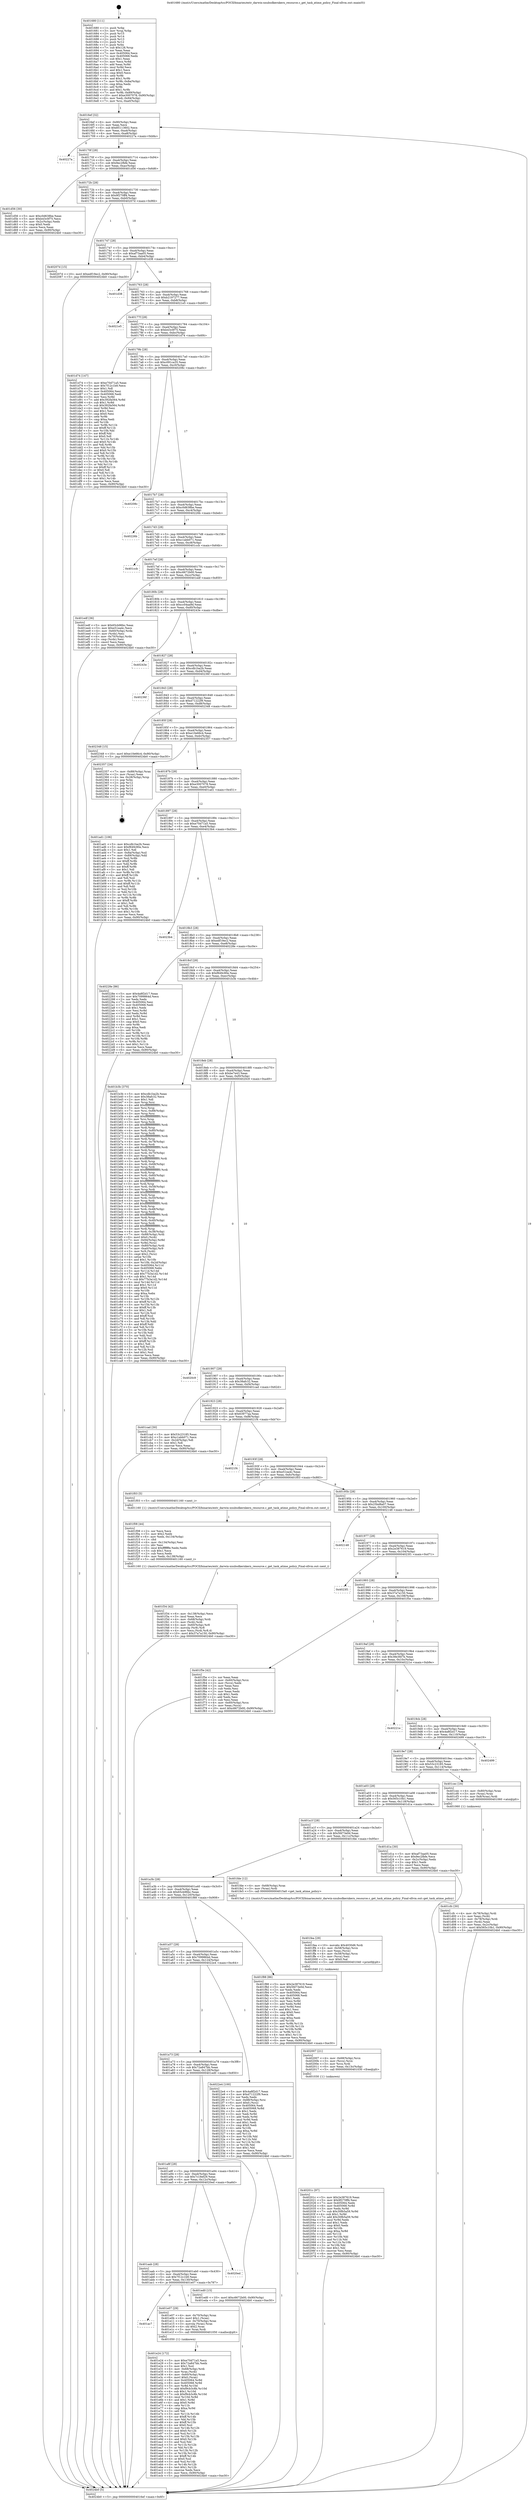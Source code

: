 digraph "0x401680" {
  label = "0x401680 (/mnt/c/Users/mathe/Desktop/tcc/POCII/binaries/extr_darwin-xnubsdkernkern_resource.c_get_task_atime_policy_Final-ollvm.out::main(0))"
  labelloc = "t"
  node[shape=record]

  Entry [label="",width=0.3,height=0.3,shape=circle,fillcolor=black,style=filled]
  "0x4016ef" [label="{
     0x4016ef [32]\l
     | [instrs]\l
     &nbsp;&nbsp;0x4016ef \<+6\>: mov -0x90(%rbp),%eax\l
     &nbsp;&nbsp;0x4016f5 \<+2\>: mov %eax,%ecx\l
     &nbsp;&nbsp;0x4016f7 \<+6\>: sub $0x85113602,%ecx\l
     &nbsp;&nbsp;0x4016fd \<+6\>: mov %eax,-0xa4(%rbp)\l
     &nbsp;&nbsp;0x401703 \<+6\>: mov %ecx,-0xa8(%rbp)\l
     &nbsp;&nbsp;0x401709 \<+6\>: je 000000000040227a \<main+0xbfa\>\l
  }"]
  "0x40227a" [label="{
     0x40227a\l
  }", style=dashed]
  "0x40170f" [label="{
     0x40170f [28]\l
     | [instrs]\l
     &nbsp;&nbsp;0x40170f \<+5\>: jmp 0000000000401714 \<main+0x94\>\l
     &nbsp;&nbsp;0x401714 \<+6\>: mov -0xa4(%rbp),%eax\l
     &nbsp;&nbsp;0x40171a \<+5\>: sub $0x9ec2fbfe,%eax\l
     &nbsp;&nbsp;0x40171f \<+6\>: mov %eax,-0xac(%rbp)\l
     &nbsp;&nbsp;0x401725 \<+6\>: je 0000000000401d56 \<main+0x6d6\>\l
  }"]
  Exit [label="",width=0.3,height=0.3,shape=circle,fillcolor=black,style=filled,peripheries=2]
  "0x401d56" [label="{
     0x401d56 [30]\l
     | [instrs]\l
     &nbsp;&nbsp;0x401d56 \<+5\>: mov $0xc0d638be,%eax\l
     &nbsp;&nbsp;0x401d5b \<+5\>: mov $0xb43c0f75,%ecx\l
     &nbsp;&nbsp;0x401d60 \<+3\>: mov -0x2c(%rbp),%edx\l
     &nbsp;&nbsp;0x401d63 \<+3\>: cmp $0x0,%edx\l
     &nbsp;&nbsp;0x401d66 \<+3\>: cmove %ecx,%eax\l
     &nbsp;&nbsp;0x401d69 \<+6\>: mov %eax,-0x90(%rbp)\l
     &nbsp;&nbsp;0x401d6f \<+5\>: jmp 00000000004024b0 \<main+0xe30\>\l
  }"]
  "0x40172b" [label="{
     0x40172b [28]\l
     | [instrs]\l
     &nbsp;&nbsp;0x40172b \<+5\>: jmp 0000000000401730 \<main+0xb0\>\l
     &nbsp;&nbsp;0x401730 \<+6\>: mov -0xa4(%rbp),%eax\l
     &nbsp;&nbsp;0x401736 \<+5\>: sub $0x9f270ff4,%eax\l
     &nbsp;&nbsp;0x40173b \<+6\>: mov %eax,-0xb0(%rbp)\l
     &nbsp;&nbsp;0x401741 \<+6\>: je 000000000040207d \<main+0x9fd\>\l
  }"]
  "0x40201c" [label="{
     0x40201c [97]\l
     | [instrs]\l
     &nbsp;&nbsp;0x40201c \<+5\>: mov $0x2e387619,%eax\l
     &nbsp;&nbsp;0x402021 \<+5\>: mov $0x9f270ff4,%esi\l
     &nbsp;&nbsp;0x402026 \<+7\>: mov 0x405064,%edx\l
     &nbsp;&nbsp;0x40202d \<+8\>: mov 0x405068,%r8d\l
     &nbsp;&nbsp;0x402035 \<+3\>: mov %edx,%r9d\l
     &nbsp;&nbsp;0x402038 \<+7\>: sub $0x30fb5a59,%r9d\l
     &nbsp;&nbsp;0x40203f \<+4\>: sub $0x1,%r9d\l
     &nbsp;&nbsp;0x402043 \<+7\>: add $0x30fb5a59,%r9d\l
     &nbsp;&nbsp;0x40204a \<+4\>: imul %r9d,%edx\l
     &nbsp;&nbsp;0x40204e \<+3\>: and $0x1,%edx\l
     &nbsp;&nbsp;0x402051 \<+3\>: cmp $0x0,%edx\l
     &nbsp;&nbsp;0x402054 \<+4\>: sete %r10b\l
     &nbsp;&nbsp;0x402058 \<+4\>: cmp $0xa,%r8d\l
     &nbsp;&nbsp;0x40205c \<+4\>: setl %r11b\l
     &nbsp;&nbsp;0x402060 \<+3\>: mov %r10b,%bl\l
     &nbsp;&nbsp;0x402063 \<+3\>: and %r11b,%bl\l
     &nbsp;&nbsp;0x402066 \<+3\>: xor %r11b,%r10b\l
     &nbsp;&nbsp;0x402069 \<+3\>: or %r10b,%bl\l
     &nbsp;&nbsp;0x40206c \<+3\>: test $0x1,%bl\l
     &nbsp;&nbsp;0x40206f \<+3\>: cmovne %esi,%eax\l
     &nbsp;&nbsp;0x402072 \<+6\>: mov %eax,-0x90(%rbp)\l
     &nbsp;&nbsp;0x402078 \<+5\>: jmp 00000000004024b0 \<main+0xe30\>\l
  }"]
  "0x40207d" [label="{
     0x40207d [15]\l
     | [instrs]\l
     &nbsp;&nbsp;0x40207d \<+10\>: movl $0xedf19ec2,-0x90(%rbp)\l
     &nbsp;&nbsp;0x402087 \<+5\>: jmp 00000000004024b0 \<main+0xe30\>\l
  }"]
  "0x401747" [label="{
     0x401747 [28]\l
     | [instrs]\l
     &nbsp;&nbsp;0x401747 \<+5\>: jmp 000000000040174c \<main+0xcc\>\l
     &nbsp;&nbsp;0x40174c \<+6\>: mov -0xa4(%rbp),%eax\l
     &nbsp;&nbsp;0x401752 \<+5\>: sub $0xaf73aa05,%eax\l
     &nbsp;&nbsp;0x401757 \<+6\>: mov %eax,-0xb4(%rbp)\l
     &nbsp;&nbsp;0x40175d \<+6\>: je 0000000000401d38 \<main+0x6b8\>\l
  }"]
  "0x402007" [label="{
     0x402007 [21]\l
     | [instrs]\l
     &nbsp;&nbsp;0x402007 \<+4\>: mov -0x68(%rbp),%rcx\l
     &nbsp;&nbsp;0x40200b \<+3\>: mov (%rcx),%rcx\l
     &nbsp;&nbsp;0x40200e \<+3\>: mov %rcx,%rdi\l
     &nbsp;&nbsp;0x402011 \<+6\>: mov %eax,-0x13c(%rbp)\l
     &nbsp;&nbsp;0x402017 \<+5\>: call 0000000000401030 \<free@plt\>\l
     | [calls]\l
     &nbsp;&nbsp;0x401030 \{1\} (unknown)\l
  }"]
  "0x401d38" [label="{
     0x401d38\l
  }", style=dashed]
  "0x401763" [label="{
     0x401763 [28]\l
     | [instrs]\l
     &nbsp;&nbsp;0x401763 \<+5\>: jmp 0000000000401768 \<main+0xe8\>\l
     &nbsp;&nbsp;0x401768 \<+6\>: mov -0xa4(%rbp),%eax\l
     &nbsp;&nbsp;0x40176e \<+5\>: sub $0xb2197277,%eax\l
     &nbsp;&nbsp;0x401773 \<+6\>: mov %eax,-0xb8(%rbp)\l
     &nbsp;&nbsp;0x401779 \<+6\>: je 00000000004021e5 \<main+0xb65\>\l
  }"]
  "0x401fea" [label="{
     0x401fea [29]\l
     | [instrs]\l
     &nbsp;&nbsp;0x401fea \<+10\>: movabs $0x4030d6,%rdi\l
     &nbsp;&nbsp;0x401ff4 \<+4\>: mov -0x58(%rbp),%rcx\l
     &nbsp;&nbsp;0x401ff8 \<+2\>: mov %eax,(%rcx)\l
     &nbsp;&nbsp;0x401ffa \<+4\>: mov -0x58(%rbp),%rcx\l
     &nbsp;&nbsp;0x401ffe \<+2\>: mov (%rcx),%esi\l
     &nbsp;&nbsp;0x402000 \<+2\>: mov $0x0,%al\l
     &nbsp;&nbsp;0x402002 \<+5\>: call 0000000000401040 \<printf@plt\>\l
     | [calls]\l
     &nbsp;&nbsp;0x401040 \{1\} (unknown)\l
  }"]
  "0x4021e5" [label="{
     0x4021e5\l
  }", style=dashed]
  "0x40177f" [label="{
     0x40177f [28]\l
     | [instrs]\l
     &nbsp;&nbsp;0x40177f \<+5\>: jmp 0000000000401784 \<main+0x104\>\l
     &nbsp;&nbsp;0x401784 \<+6\>: mov -0xa4(%rbp),%eax\l
     &nbsp;&nbsp;0x40178a \<+5\>: sub $0xb43c0f75,%eax\l
     &nbsp;&nbsp;0x40178f \<+6\>: mov %eax,-0xbc(%rbp)\l
     &nbsp;&nbsp;0x401795 \<+6\>: je 0000000000401d74 \<main+0x6f4\>\l
  }"]
  "0x401f34" [label="{
     0x401f34 [42]\l
     | [instrs]\l
     &nbsp;&nbsp;0x401f34 \<+6\>: mov -0x138(%rbp),%ecx\l
     &nbsp;&nbsp;0x401f3a \<+3\>: imul %eax,%ecx\l
     &nbsp;&nbsp;0x401f3d \<+4\>: mov -0x68(%rbp),%rdi\l
     &nbsp;&nbsp;0x401f41 \<+3\>: mov (%rdi),%rdi\l
     &nbsp;&nbsp;0x401f44 \<+4\>: mov -0x60(%rbp),%r8\l
     &nbsp;&nbsp;0x401f48 \<+3\>: movslq (%r8),%r8\l
     &nbsp;&nbsp;0x401f4b \<+4\>: mov %ecx,(%rdi,%r8,4)\l
     &nbsp;&nbsp;0x401f4f \<+10\>: movl $0x37a7a150,-0x90(%rbp)\l
     &nbsp;&nbsp;0x401f59 \<+5\>: jmp 00000000004024b0 \<main+0xe30\>\l
  }"]
  "0x401d74" [label="{
     0x401d74 [147]\l
     | [instrs]\l
     &nbsp;&nbsp;0x401d74 \<+5\>: mov $0xe70d71a5,%eax\l
     &nbsp;&nbsp;0x401d79 \<+5\>: mov $0x7f12c1b9,%ecx\l
     &nbsp;&nbsp;0x401d7e \<+2\>: mov $0x1,%dl\l
     &nbsp;&nbsp;0x401d80 \<+7\>: mov 0x405064,%esi\l
     &nbsp;&nbsp;0x401d87 \<+7\>: mov 0x405068,%edi\l
     &nbsp;&nbsp;0x401d8e \<+3\>: mov %esi,%r8d\l
     &nbsp;&nbsp;0x401d91 \<+7\>: add $0x392fa564,%r8d\l
     &nbsp;&nbsp;0x401d98 \<+4\>: sub $0x1,%r8d\l
     &nbsp;&nbsp;0x401d9c \<+7\>: sub $0x392fa564,%r8d\l
     &nbsp;&nbsp;0x401da3 \<+4\>: imul %r8d,%esi\l
     &nbsp;&nbsp;0x401da7 \<+3\>: and $0x1,%esi\l
     &nbsp;&nbsp;0x401daa \<+3\>: cmp $0x0,%esi\l
     &nbsp;&nbsp;0x401dad \<+4\>: sete %r9b\l
     &nbsp;&nbsp;0x401db1 \<+3\>: cmp $0xa,%edi\l
     &nbsp;&nbsp;0x401db4 \<+4\>: setl %r10b\l
     &nbsp;&nbsp;0x401db8 \<+3\>: mov %r9b,%r11b\l
     &nbsp;&nbsp;0x401dbb \<+4\>: xor $0xff,%r11b\l
     &nbsp;&nbsp;0x401dbf \<+3\>: mov %r10b,%bl\l
     &nbsp;&nbsp;0x401dc2 \<+3\>: xor $0xff,%bl\l
     &nbsp;&nbsp;0x401dc5 \<+3\>: xor $0x0,%dl\l
     &nbsp;&nbsp;0x401dc8 \<+3\>: mov %r11b,%r14b\l
     &nbsp;&nbsp;0x401dcb \<+4\>: and $0x0,%r14b\l
     &nbsp;&nbsp;0x401dcf \<+3\>: and %dl,%r9b\l
     &nbsp;&nbsp;0x401dd2 \<+3\>: mov %bl,%r15b\l
     &nbsp;&nbsp;0x401dd5 \<+4\>: and $0x0,%r15b\l
     &nbsp;&nbsp;0x401dd9 \<+3\>: and %dl,%r10b\l
     &nbsp;&nbsp;0x401ddc \<+3\>: or %r9b,%r14b\l
     &nbsp;&nbsp;0x401ddf \<+3\>: or %r10b,%r15b\l
     &nbsp;&nbsp;0x401de2 \<+3\>: xor %r15b,%r14b\l
     &nbsp;&nbsp;0x401de5 \<+3\>: or %bl,%r11b\l
     &nbsp;&nbsp;0x401de8 \<+4\>: xor $0xff,%r11b\l
     &nbsp;&nbsp;0x401dec \<+3\>: or $0x0,%dl\l
     &nbsp;&nbsp;0x401def \<+3\>: and %dl,%r11b\l
     &nbsp;&nbsp;0x401df2 \<+3\>: or %r11b,%r14b\l
     &nbsp;&nbsp;0x401df5 \<+4\>: test $0x1,%r14b\l
     &nbsp;&nbsp;0x401df9 \<+3\>: cmovne %ecx,%eax\l
     &nbsp;&nbsp;0x401dfc \<+6\>: mov %eax,-0x90(%rbp)\l
     &nbsp;&nbsp;0x401e02 \<+5\>: jmp 00000000004024b0 \<main+0xe30\>\l
  }"]
  "0x40179b" [label="{
     0x40179b [28]\l
     | [instrs]\l
     &nbsp;&nbsp;0x40179b \<+5\>: jmp 00000000004017a0 \<main+0x120\>\l
     &nbsp;&nbsp;0x4017a0 \<+6\>: mov -0xa4(%rbp),%eax\l
     &nbsp;&nbsp;0x4017a6 \<+5\>: sub $0xc091ca35,%eax\l
     &nbsp;&nbsp;0x4017ab \<+6\>: mov %eax,-0xc0(%rbp)\l
     &nbsp;&nbsp;0x4017b1 \<+6\>: je 000000000040208c \<main+0xa0c\>\l
  }"]
  "0x401f08" [label="{
     0x401f08 [44]\l
     | [instrs]\l
     &nbsp;&nbsp;0x401f08 \<+2\>: xor %ecx,%ecx\l
     &nbsp;&nbsp;0x401f0a \<+5\>: mov $0x2,%edx\l
     &nbsp;&nbsp;0x401f0f \<+6\>: mov %edx,-0x134(%rbp)\l
     &nbsp;&nbsp;0x401f15 \<+1\>: cltd\l
     &nbsp;&nbsp;0x401f16 \<+6\>: mov -0x134(%rbp),%esi\l
     &nbsp;&nbsp;0x401f1c \<+2\>: idiv %esi\l
     &nbsp;&nbsp;0x401f1e \<+6\>: imul $0xfffffffe,%edx,%edx\l
     &nbsp;&nbsp;0x401f24 \<+3\>: sub $0x1,%ecx\l
     &nbsp;&nbsp;0x401f27 \<+2\>: sub %ecx,%edx\l
     &nbsp;&nbsp;0x401f29 \<+6\>: mov %edx,-0x138(%rbp)\l
     &nbsp;&nbsp;0x401f2f \<+5\>: call 0000000000401160 \<next_i\>\l
     | [calls]\l
     &nbsp;&nbsp;0x401160 \{1\} (/mnt/c/Users/mathe/Desktop/tcc/POCII/binaries/extr_darwin-xnubsdkernkern_resource.c_get_task_atime_policy_Final-ollvm.out::next_i)\l
  }"]
  "0x40208c" [label="{
     0x40208c\l
  }", style=dashed]
  "0x4017b7" [label="{
     0x4017b7 [28]\l
     | [instrs]\l
     &nbsp;&nbsp;0x4017b7 \<+5\>: jmp 00000000004017bc \<main+0x13c\>\l
     &nbsp;&nbsp;0x4017bc \<+6\>: mov -0xa4(%rbp),%eax\l
     &nbsp;&nbsp;0x4017c2 \<+5\>: sub $0xc0d638be,%eax\l
     &nbsp;&nbsp;0x4017c7 \<+6\>: mov %eax,-0xc4(%rbp)\l
     &nbsp;&nbsp;0x4017cd \<+6\>: je 000000000040226b \<main+0xbeb\>\l
  }"]
  "0x401e24" [label="{
     0x401e24 [172]\l
     | [instrs]\l
     &nbsp;&nbsp;0x401e24 \<+5\>: mov $0xe70d71a5,%ecx\l
     &nbsp;&nbsp;0x401e29 \<+5\>: mov $0x72a847bb,%edx\l
     &nbsp;&nbsp;0x401e2e \<+3\>: mov $0x1,%sil\l
     &nbsp;&nbsp;0x401e31 \<+4\>: mov -0x68(%rbp),%rdi\l
     &nbsp;&nbsp;0x401e35 \<+3\>: mov %rax,(%rdi)\l
     &nbsp;&nbsp;0x401e38 \<+4\>: mov -0x60(%rbp),%rax\l
     &nbsp;&nbsp;0x401e3c \<+6\>: movl $0x0,(%rax)\l
     &nbsp;&nbsp;0x401e42 \<+8\>: mov 0x405064,%r8d\l
     &nbsp;&nbsp;0x401e4a \<+8\>: mov 0x405068,%r9d\l
     &nbsp;&nbsp;0x401e52 \<+3\>: mov %r8d,%r10d\l
     &nbsp;&nbsp;0x401e55 \<+7\>: add $0xf9cb3c8b,%r10d\l
     &nbsp;&nbsp;0x401e5c \<+4\>: sub $0x1,%r10d\l
     &nbsp;&nbsp;0x401e60 \<+7\>: sub $0xf9cb3c8b,%r10d\l
     &nbsp;&nbsp;0x401e67 \<+4\>: imul %r10d,%r8d\l
     &nbsp;&nbsp;0x401e6b \<+4\>: and $0x1,%r8d\l
     &nbsp;&nbsp;0x401e6f \<+4\>: cmp $0x0,%r8d\l
     &nbsp;&nbsp;0x401e73 \<+4\>: sete %r11b\l
     &nbsp;&nbsp;0x401e77 \<+4\>: cmp $0xa,%r9d\l
     &nbsp;&nbsp;0x401e7b \<+3\>: setl %bl\l
     &nbsp;&nbsp;0x401e7e \<+3\>: mov %r11b,%r14b\l
     &nbsp;&nbsp;0x401e81 \<+4\>: xor $0xff,%r14b\l
     &nbsp;&nbsp;0x401e85 \<+3\>: mov %bl,%r15b\l
     &nbsp;&nbsp;0x401e88 \<+4\>: xor $0xff,%r15b\l
     &nbsp;&nbsp;0x401e8c \<+4\>: xor $0x0,%sil\l
     &nbsp;&nbsp;0x401e90 \<+3\>: mov %r14b,%r12b\l
     &nbsp;&nbsp;0x401e93 \<+4\>: and $0x0,%r12b\l
     &nbsp;&nbsp;0x401e97 \<+3\>: and %sil,%r11b\l
     &nbsp;&nbsp;0x401e9a \<+3\>: mov %r15b,%r13b\l
     &nbsp;&nbsp;0x401e9d \<+4\>: and $0x0,%r13b\l
     &nbsp;&nbsp;0x401ea1 \<+3\>: and %sil,%bl\l
     &nbsp;&nbsp;0x401ea4 \<+3\>: or %r11b,%r12b\l
     &nbsp;&nbsp;0x401ea7 \<+3\>: or %bl,%r13b\l
     &nbsp;&nbsp;0x401eaa \<+3\>: xor %r13b,%r12b\l
     &nbsp;&nbsp;0x401ead \<+3\>: or %r15b,%r14b\l
     &nbsp;&nbsp;0x401eb0 \<+4\>: xor $0xff,%r14b\l
     &nbsp;&nbsp;0x401eb4 \<+4\>: or $0x0,%sil\l
     &nbsp;&nbsp;0x401eb8 \<+3\>: and %sil,%r14b\l
     &nbsp;&nbsp;0x401ebb \<+3\>: or %r14b,%r12b\l
     &nbsp;&nbsp;0x401ebe \<+4\>: test $0x1,%r12b\l
     &nbsp;&nbsp;0x401ec2 \<+3\>: cmovne %edx,%ecx\l
     &nbsp;&nbsp;0x401ec5 \<+6\>: mov %ecx,-0x90(%rbp)\l
     &nbsp;&nbsp;0x401ecb \<+5\>: jmp 00000000004024b0 \<main+0xe30\>\l
  }"]
  "0x40226b" [label="{
     0x40226b\l
  }", style=dashed]
  "0x4017d3" [label="{
     0x4017d3 [28]\l
     | [instrs]\l
     &nbsp;&nbsp;0x4017d3 \<+5\>: jmp 00000000004017d8 \<main+0x158\>\l
     &nbsp;&nbsp;0x4017d8 \<+6\>: mov -0xa4(%rbp),%eax\l
     &nbsp;&nbsp;0x4017de \<+5\>: sub $0xc1abb071,%eax\l
     &nbsp;&nbsp;0x4017e3 \<+6\>: mov %eax,-0xc8(%rbp)\l
     &nbsp;&nbsp;0x4017e9 \<+6\>: je 0000000000401ccb \<main+0x64b\>\l
  }"]
  "0x401ac7" [label="{
     0x401ac7\l
  }", style=dashed]
  "0x401ccb" [label="{
     0x401ccb\l
  }", style=dashed]
  "0x4017ef" [label="{
     0x4017ef [28]\l
     | [instrs]\l
     &nbsp;&nbsp;0x4017ef \<+5\>: jmp 00000000004017f4 \<main+0x174\>\l
     &nbsp;&nbsp;0x4017f4 \<+6\>: mov -0xa4(%rbp),%eax\l
     &nbsp;&nbsp;0x4017fa \<+5\>: sub $0xc6672b00,%eax\l
     &nbsp;&nbsp;0x4017ff \<+6\>: mov %eax,-0xcc(%rbp)\l
     &nbsp;&nbsp;0x401805 \<+6\>: je 0000000000401edf \<main+0x85f\>\l
  }"]
  "0x401e07" [label="{
     0x401e07 [29]\l
     | [instrs]\l
     &nbsp;&nbsp;0x401e07 \<+4\>: mov -0x70(%rbp),%rax\l
     &nbsp;&nbsp;0x401e0b \<+6\>: movl $0x1,(%rax)\l
     &nbsp;&nbsp;0x401e11 \<+4\>: mov -0x70(%rbp),%rax\l
     &nbsp;&nbsp;0x401e15 \<+3\>: movslq (%rax),%rax\l
     &nbsp;&nbsp;0x401e18 \<+4\>: shl $0x2,%rax\l
     &nbsp;&nbsp;0x401e1c \<+3\>: mov %rax,%rdi\l
     &nbsp;&nbsp;0x401e1f \<+5\>: call 0000000000401050 \<malloc@plt\>\l
     | [calls]\l
     &nbsp;&nbsp;0x401050 \{1\} (unknown)\l
  }"]
  "0x401edf" [label="{
     0x401edf [36]\l
     | [instrs]\l
     &nbsp;&nbsp;0x401edf \<+5\>: mov $0x65cb96bc,%eax\l
     &nbsp;&nbsp;0x401ee4 \<+5\>: mov $0xe51ea4c,%ecx\l
     &nbsp;&nbsp;0x401ee9 \<+4\>: mov -0x60(%rbp),%rdx\l
     &nbsp;&nbsp;0x401eed \<+2\>: mov (%rdx),%esi\l
     &nbsp;&nbsp;0x401eef \<+4\>: mov -0x70(%rbp),%rdx\l
     &nbsp;&nbsp;0x401ef3 \<+2\>: cmp (%rdx),%esi\l
     &nbsp;&nbsp;0x401ef5 \<+3\>: cmovl %ecx,%eax\l
     &nbsp;&nbsp;0x401ef8 \<+6\>: mov %eax,-0x90(%rbp)\l
     &nbsp;&nbsp;0x401efe \<+5\>: jmp 00000000004024b0 \<main+0xe30\>\l
  }"]
  "0x40180b" [label="{
     0x40180b [28]\l
     | [instrs]\l
     &nbsp;&nbsp;0x40180b \<+5\>: jmp 0000000000401810 \<main+0x190\>\l
     &nbsp;&nbsp;0x401810 \<+6\>: mov -0xa4(%rbp),%eax\l
     &nbsp;&nbsp;0x401816 \<+5\>: sub $0xcc04aa9d,%eax\l
     &nbsp;&nbsp;0x40181b \<+6\>: mov %eax,-0xd0(%rbp)\l
     &nbsp;&nbsp;0x401821 \<+6\>: je 000000000040243e \<main+0xdbe\>\l
  }"]
  "0x401aab" [label="{
     0x401aab [28]\l
     | [instrs]\l
     &nbsp;&nbsp;0x401aab \<+5\>: jmp 0000000000401ab0 \<main+0x430\>\l
     &nbsp;&nbsp;0x401ab0 \<+6\>: mov -0xa4(%rbp),%eax\l
     &nbsp;&nbsp;0x401ab6 \<+5\>: sub $0x7f12c1b9,%eax\l
     &nbsp;&nbsp;0x401abb \<+6\>: mov %eax,-0x130(%rbp)\l
     &nbsp;&nbsp;0x401ac1 \<+6\>: je 0000000000401e07 \<main+0x787\>\l
  }"]
  "0x40243e" [label="{
     0x40243e\l
  }", style=dashed]
  "0x401827" [label="{
     0x401827 [28]\l
     | [instrs]\l
     &nbsp;&nbsp;0x401827 \<+5\>: jmp 000000000040182c \<main+0x1ac\>\l
     &nbsp;&nbsp;0x40182c \<+6\>: mov -0xa4(%rbp),%eax\l
     &nbsp;&nbsp;0x401832 \<+5\>: sub $0xcdb1ba2b,%eax\l
     &nbsp;&nbsp;0x401837 \<+6\>: mov %eax,-0xd4(%rbp)\l
     &nbsp;&nbsp;0x40183d \<+6\>: je 000000000040236f \<main+0xcef\>\l
  }"]
  "0x4020ed" [label="{
     0x4020ed\l
  }", style=dashed]
  "0x40236f" [label="{
     0x40236f\l
  }", style=dashed]
  "0x401843" [label="{
     0x401843 [28]\l
     | [instrs]\l
     &nbsp;&nbsp;0x401843 \<+5\>: jmp 0000000000401848 \<main+0x1c8\>\l
     &nbsp;&nbsp;0x401848 \<+6\>: mov -0xa4(%rbp),%eax\l
     &nbsp;&nbsp;0x40184e \<+5\>: sub $0xd71222f9,%eax\l
     &nbsp;&nbsp;0x401853 \<+6\>: mov %eax,-0xd8(%rbp)\l
     &nbsp;&nbsp;0x401859 \<+6\>: je 0000000000402348 \<main+0xcc8\>\l
  }"]
  "0x401a8f" [label="{
     0x401a8f [28]\l
     | [instrs]\l
     &nbsp;&nbsp;0x401a8f \<+5\>: jmp 0000000000401a94 \<main+0x414\>\l
     &nbsp;&nbsp;0x401a94 \<+6\>: mov -0xa4(%rbp),%eax\l
     &nbsp;&nbsp;0x401a9a \<+5\>: sub $0x7c18ef29,%eax\l
     &nbsp;&nbsp;0x401a9f \<+6\>: mov %eax,-0x12c(%rbp)\l
     &nbsp;&nbsp;0x401aa5 \<+6\>: je 00000000004020ed \<main+0xa6d\>\l
  }"]
  "0x402348" [label="{
     0x402348 [15]\l
     | [instrs]\l
     &nbsp;&nbsp;0x402348 \<+10\>: movl $0xe10e66c4,-0x90(%rbp)\l
     &nbsp;&nbsp;0x402352 \<+5\>: jmp 00000000004024b0 \<main+0xe30\>\l
  }"]
  "0x40185f" [label="{
     0x40185f [28]\l
     | [instrs]\l
     &nbsp;&nbsp;0x40185f \<+5\>: jmp 0000000000401864 \<main+0x1e4\>\l
     &nbsp;&nbsp;0x401864 \<+6\>: mov -0xa4(%rbp),%eax\l
     &nbsp;&nbsp;0x40186a \<+5\>: sub $0xe10e66c4,%eax\l
     &nbsp;&nbsp;0x40186f \<+6\>: mov %eax,-0xdc(%rbp)\l
     &nbsp;&nbsp;0x401875 \<+6\>: je 0000000000402357 \<main+0xcd7\>\l
  }"]
  "0x401ed0" [label="{
     0x401ed0 [15]\l
     | [instrs]\l
     &nbsp;&nbsp;0x401ed0 \<+10\>: movl $0xc6672b00,-0x90(%rbp)\l
     &nbsp;&nbsp;0x401eda \<+5\>: jmp 00000000004024b0 \<main+0xe30\>\l
  }"]
  "0x402357" [label="{
     0x402357 [24]\l
     | [instrs]\l
     &nbsp;&nbsp;0x402357 \<+7\>: mov -0x88(%rbp),%rax\l
     &nbsp;&nbsp;0x40235e \<+2\>: mov (%rax),%eax\l
     &nbsp;&nbsp;0x402360 \<+4\>: lea -0x28(%rbp),%rsp\l
     &nbsp;&nbsp;0x402364 \<+1\>: pop %rbx\l
     &nbsp;&nbsp;0x402365 \<+2\>: pop %r12\l
     &nbsp;&nbsp;0x402367 \<+2\>: pop %r13\l
     &nbsp;&nbsp;0x402369 \<+2\>: pop %r14\l
     &nbsp;&nbsp;0x40236b \<+2\>: pop %r15\l
     &nbsp;&nbsp;0x40236d \<+1\>: pop %rbp\l
     &nbsp;&nbsp;0x40236e \<+1\>: ret\l
  }"]
  "0x40187b" [label="{
     0x40187b [28]\l
     | [instrs]\l
     &nbsp;&nbsp;0x40187b \<+5\>: jmp 0000000000401880 \<main+0x200\>\l
     &nbsp;&nbsp;0x401880 \<+6\>: mov -0xa4(%rbp),%eax\l
     &nbsp;&nbsp;0x401886 \<+5\>: sub $0xe3007078,%eax\l
     &nbsp;&nbsp;0x40188b \<+6\>: mov %eax,-0xe0(%rbp)\l
     &nbsp;&nbsp;0x401891 \<+6\>: je 0000000000401ad1 \<main+0x451\>\l
  }"]
  "0x401a73" [label="{
     0x401a73 [28]\l
     | [instrs]\l
     &nbsp;&nbsp;0x401a73 \<+5\>: jmp 0000000000401a78 \<main+0x3f8\>\l
     &nbsp;&nbsp;0x401a78 \<+6\>: mov -0xa4(%rbp),%eax\l
     &nbsp;&nbsp;0x401a7e \<+5\>: sub $0x72a847bb,%eax\l
     &nbsp;&nbsp;0x401a83 \<+6\>: mov %eax,-0x128(%rbp)\l
     &nbsp;&nbsp;0x401a89 \<+6\>: je 0000000000401ed0 \<main+0x850\>\l
  }"]
  "0x401ad1" [label="{
     0x401ad1 [106]\l
     | [instrs]\l
     &nbsp;&nbsp;0x401ad1 \<+5\>: mov $0xcdb1ba2b,%eax\l
     &nbsp;&nbsp;0x401ad6 \<+5\>: mov $0xf849c90e,%ecx\l
     &nbsp;&nbsp;0x401adb \<+2\>: mov $0x1,%dl\l
     &nbsp;&nbsp;0x401add \<+7\>: mov -0x8a(%rbp),%sil\l
     &nbsp;&nbsp;0x401ae4 \<+7\>: mov -0x89(%rbp),%dil\l
     &nbsp;&nbsp;0x401aeb \<+3\>: mov %sil,%r8b\l
     &nbsp;&nbsp;0x401aee \<+4\>: xor $0xff,%r8b\l
     &nbsp;&nbsp;0x401af2 \<+3\>: mov %dil,%r9b\l
     &nbsp;&nbsp;0x401af5 \<+4\>: xor $0xff,%r9b\l
     &nbsp;&nbsp;0x401af9 \<+3\>: xor $0x1,%dl\l
     &nbsp;&nbsp;0x401afc \<+3\>: mov %r8b,%r10b\l
     &nbsp;&nbsp;0x401aff \<+4\>: and $0xff,%r10b\l
     &nbsp;&nbsp;0x401b03 \<+3\>: and %dl,%sil\l
     &nbsp;&nbsp;0x401b06 \<+3\>: mov %r9b,%r11b\l
     &nbsp;&nbsp;0x401b09 \<+4\>: and $0xff,%r11b\l
     &nbsp;&nbsp;0x401b0d \<+3\>: and %dl,%dil\l
     &nbsp;&nbsp;0x401b10 \<+3\>: or %sil,%r10b\l
     &nbsp;&nbsp;0x401b13 \<+3\>: or %dil,%r11b\l
     &nbsp;&nbsp;0x401b16 \<+3\>: xor %r11b,%r10b\l
     &nbsp;&nbsp;0x401b19 \<+3\>: or %r9b,%r8b\l
     &nbsp;&nbsp;0x401b1c \<+4\>: xor $0xff,%r8b\l
     &nbsp;&nbsp;0x401b20 \<+3\>: or $0x1,%dl\l
     &nbsp;&nbsp;0x401b23 \<+3\>: and %dl,%r8b\l
     &nbsp;&nbsp;0x401b26 \<+3\>: or %r8b,%r10b\l
     &nbsp;&nbsp;0x401b29 \<+4\>: test $0x1,%r10b\l
     &nbsp;&nbsp;0x401b2d \<+3\>: cmovne %ecx,%eax\l
     &nbsp;&nbsp;0x401b30 \<+6\>: mov %eax,-0x90(%rbp)\l
     &nbsp;&nbsp;0x401b36 \<+5\>: jmp 00000000004024b0 \<main+0xe30\>\l
  }"]
  "0x401897" [label="{
     0x401897 [28]\l
     | [instrs]\l
     &nbsp;&nbsp;0x401897 \<+5\>: jmp 000000000040189c \<main+0x21c\>\l
     &nbsp;&nbsp;0x40189c \<+6\>: mov -0xa4(%rbp),%eax\l
     &nbsp;&nbsp;0x4018a2 \<+5\>: sub $0xe70d71a5,%eax\l
     &nbsp;&nbsp;0x4018a7 \<+6\>: mov %eax,-0xe4(%rbp)\l
     &nbsp;&nbsp;0x4018ad \<+6\>: je 00000000004023b4 \<main+0xd34\>\l
  }"]
  "0x4024b0" [label="{
     0x4024b0 [5]\l
     | [instrs]\l
     &nbsp;&nbsp;0x4024b0 \<+5\>: jmp 00000000004016ef \<main+0x6f\>\l
  }"]
  "0x401680" [label="{
     0x401680 [111]\l
     | [instrs]\l
     &nbsp;&nbsp;0x401680 \<+1\>: push %rbp\l
     &nbsp;&nbsp;0x401681 \<+3\>: mov %rsp,%rbp\l
     &nbsp;&nbsp;0x401684 \<+2\>: push %r15\l
     &nbsp;&nbsp;0x401686 \<+2\>: push %r14\l
     &nbsp;&nbsp;0x401688 \<+2\>: push %r13\l
     &nbsp;&nbsp;0x40168a \<+2\>: push %r12\l
     &nbsp;&nbsp;0x40168c \<+1\>: push %rbx\l
     &nbsp;&nbsp;0x40168d \<+7\>: sub $0x128,%rsp\l
     &nbsp;&nbsp;0x401694 \<+2\>: xor %eax,%eax\l
     &nbsp;&nbsp;0x401696 \<+7\>: mov 0x405064,%ecx\l
     &nbsp;&nbsp;0x40169d \<+7\>: mov 0x405068,%edx\l
     &nbsp;&nbsp;0x4016a4 \<+3\>: sub $0x1,%eax\l
     &nbsp;&nbsp;0x4016a7 \<+3\>: mov %ecx,%r8d\l
     &nbsp;&nbsp;0x4016aa \<+3\>: add %eax,%r8d\l
     &nbsp;&nbsp;0x4016ad \<+4\>: imul %r8d,%ecx\l
     &nbsp;&nbsp;0x4016b1 \<+3\>: and $0x1,%ecx\l
     &nbsp;&nbsp;0x4016b4 \<+3\>: cmp $0x0,%ecx\l
     &nbsp;&nbsp;0x4016b7 \<+4\>: sete %r9b\l
     &nbsp;&nbsp;0x4016bb \<+4\>: and $0x1,%r9b\l
     &nbsp;&nbsp;0x4016bf \<+7\>: mov %r9b,-0x8a(%rbp)\l
     &nbsp;&nbsp;0x4016c6 \<+3\>: cmp $0xa,%edx\l
     &nbsp;&nbsp;0x4016c9 \<+4\>: setl %r9b\l
     &nbsp;&nbsp;0x4016cd \<+4\>: and $0x1,%r9b\l
     &nbsp;&nbsp;0x4016d1 \<+7\>: mov %r9b,-0x89(%rbp)\l
     &nbsp;&nbsp;0x4016d8 \<+10\>: movl $0xe3007078,-0x90(%rbp)\l
     &nbsp;&nbsp;0x4016e2 \<+6\>: mov %edi,-0x94(%rbp)\l
     &nbsp;&nbsp;0x4016e8 \<+7\>: mov %rsi,-0xa0(%rbp)\l
  }"]
  "0x4022e4" [label="{
     0x4022e4 [100]\l
     | [instrs]\l
     &nbsp;&nbsp;0x4022e4 \<+5\>: mov $0x4a8f2d17,%eax\l
     &nbsp;&nbsp;0x4022e9 \<+5\>: mov $0xd71222f9,%ecx\l
     &nbsp;&nbsp;0x4022ee \<+2\>: xor %edx,%edx\l
     &nbsp;&nbsp;0x4022f0 \<+7\>: mov -0x88(%rbp),%rsi\l
     &nbsp;&nbsp;0x4022f7 \<+6\>: movl $0x0,(%rsi)\l
     &nbsp;&nbsp;0x4022fd \<+7\>: mov 0x405064,%edi\l
     &nbsp;&nbsp;0x402304 \<+8\>: mov 0x405068,%r8d\l
     &nbsp;&nbsp;0x40230c \<+3\>: sub $0x1,%edx\l
     &nbsp;&nbsp;0x40230f \<+3\>: mov %edi,%r9d\l
     &nbsp;&nbsp;0x402312 \<+3\>: add %edx,%r9d\l
     &nbsp;&nbsp;0x402315 \<+4\>: imul %r9d,%edi\l
     &nbsp;&nbsp;0x402319 \<+3\>: and $0x1,%edi\l
     &nbsp;&nbsp;0x40231c \<+3\>: cmp $0x0,%edi\l
     &nbsp;&nbsp;0x40231f \<+4\>: sete %r10b\l
     &nbsp;&nbsp;0x402323 \<+4\>: cmp $0xa,%r8d\l
     &nbsp;&nbsp;0x402327 \<+4\>: setl %r11b\l
     &nbsp;&nbsp;0x40232b \<+3\>: mov %r10b,%bl\l
     &nbsp;&nbsp;0x40232e \<+3\>: and %r11b,%bl\l
     &nbsp;&nbsp;0x402331 \<+3\>: xor %r11b,%r10b\l
     &nbsp;&nbsp;0x402334 \<+3\>: or %r10b,%bl\l
     &nbsp;&nbsp;0x402337 \<+3\>: test $0x1,%bl\l
     &nbsp;&nbsp;0x40233a \<+3\>: cmovne %ecx,%eax\l
     &nbsp;&nbsp;0x40233d \<+6\>: mov %eax,-0x90(%rbp)\l
     &nbsp;&nbsp;0x402343 \<+5\>: jmp 00000000004024b0 \<main+0xe30\>\l
  }"]
  "0x4023b4" [label="{
     0x4023b4\l
  }", style=dashed]
  "0x4018b3" [label="{
     0x4018b3 [28]\l
     | [instrs]\l
     &nbsp;&nbsp;0x4018b3 \<+5\>: jmp 00000000004018b8 \<main+0x238\>\l
     &nbsp;&nbsp;0x4018b8 \<+6\>: mov -0xa4(%rbp),%eax\l
     &nbsp;&nbsp;0x4018be \<+5\>: sub $0xedf19ec2,%eax\l
     &nbsp;&nbsp;0x4018c3 \<+6\>: mov %eax,-0xe8(%rbp)\l
     &nbsp;&nbsp;0x4018c9 \<+6\>: je 000000000040228e \<main+0xc0e\>\l
  }"]
  "0x401a57" [label="{
     0x401a57 [28]\l
     | [instrs]\l
     &nbsp;&nbsp;0x401a57 \<+5\>: jmp 0000000000401a5c \<main+0x3dc\>\l
     &nbsp;&nbsp;0x401a5c \<+6\>: mov -0xa4(%rbp),%eax\l
     &nbsp;&nbsp;0x401a62 \<+5\>: sub $0x7099864d,%eax\l
     &nbsp;&nbsp;0x401a67 \<+6\>: mov %eax,-0x124(%rbp)\l
     &nbsp;&nbsp;0x401a6d \<+6\>: je 00000000004022e4 \<main+0xc64\>\l
  }"]
  "0x40228e" [label="{
     0x40228e [86]\l
     | [instrs]\l
     &nbsp;&nbsp;0x40228e \<+5\>: mov $0x4a8f2d17,%eax\l
     &nbsp;&nbsp;0x402293 \<+5\>: mov $0x7099864d,%ecx\l
     &nbsp;&nbsp;0x402298 \<+2\>: xor %edx,%edx\l
     &nbsp;&nbsp;0x40229a \<+7\>: mov 0x405064,%esi\l
     &nbsp;&nbsp;0x4022a1 \<+7\>: mov 0x405068,%edi\l
     &nbsp;&nbsp;0x4022a8 \<+3\>: sub $0x1,%edx\l
     &nbsp;&nbsp;0x4022ab \<+3\>: mov %esi,%r8d\l
     &nbsp;&nbsp;0x4022ae \<+3\>: add %edx,%r8d\l
     &nbsp;&nbsp;0x4022b1 \<+4\>: imul %r8d,%esi\l
     &nbsp;&nbsp;0x4022b5 \<+3\>: and $0x1,%esi\l
     &nbsp;&nbsp;0x4022b8 \<+3\>: cmp $0x0,%esi\l
     &nbsp;&nbsp;0x4022bb \<+4\>: sete %r9b\l
     &nbsp;&nbsp;0x4022bf \<+3\>: cmp $0xa,%edi\l
     &nbsp;&nbsp;0x4022c2 \<+4\>: setl %r10b\l
     &nbsp;&nbsp;0x4022c6 \<+3\>: mov %r9b,%r11b\l
     &nbsp;&nbsp;0x4022c9 \<+3\>: and %r10b,%r11b\l
     &nbsp;&nbsp;0x4022cc \<+3\>: xor %r10b,%r9b\l
     &nbsp;&nbsp;0x4022cf \<+3\>: or %r9b,%r11b\l
     &nbsp;&nbsp;0x4022d2 \<+4\>: test $0x1,%r11b\l
     &nbsp;&nbsp;0x4022d6 \<+3\>: cmovne %ecx,%eax\l
     &nbsp;&nbsp;0x4022d9 \<+6\>: mov %eax,-0x90(%rbp)\l
     &nbsp;&nbsp;0x4022df \<+5\>: jmp 00000000004024b0 \<main+0xe30\>\l
  }"]
  "0x4018cf" [label="{
     0x4018cf [28]\l
     | [instrs]\l
     &nbsp;&nbsp;0x4018cf \<+5\>: jmp 00000000004018d4 \<main+0x254\>\l
     &nbsp;&nbsp;0x4018d4 \<+6\>: mov -0xa4(%rbp),%eax\l
     &nbsp;&nbsp;0x4018da \<+5\>: sub $0xf849c90e,%eax\l
     &nbsp;&nbsp;0x4018df \<+6\>: mov %eax,-0xec(%rbp)\l
     &nbsp;&nbsp;0x4018e5 \<+6\>: je 0000000000401b3b \<main+0x4bb\>\l
  }"]
  "0x401f88" [label="{
     0x401f88 [86]\l
     | [instrs]\l
     &nbsp;&nbsp;0x401f88 \<+5\>: mov $0x2e387619,%eax\l
     &nbsp;&nbsp;0x401f8d \<+5\>: mov $0x5fd73e0d,%ecx\l
     &nbsp;&nbsp;0x401f92 \<+2\>: xor %edx,%edx\l
     &nbsp;&nbsp;0x401f94 \<+7\>: mov 0x405064,%esi\l
     &nbsp;&nbsp;0x401f9b \<+7\>: mov 0x405068,%edi\l
     &nbsp;&nbsp;0x401fa2 \<+3\>: sub $0x1,%edx\l
     &nbsp;&nbsp;0x401fa5 \<+3\>: mov %esi,%r8d\l
     &nbsp;&nbsp;0x401fa8 \<+3\>: add %edx,%r8d\l
     &nbsp;&nbsp;0x401fab \<+4\>: imul %r8d,%esi\l
     &nbsp;&nbsp;0x401faf \<+3\>: and $0x1,%esi\l
     &nbsp;&nbsp;0x401fb2 \<+3\>: cmp $0x0,%esi\l
     &nbsp;&nbsp;0x401fb5 \<+4\>: sete %r9b\l
     &nbsp;&nbsp;0x401fb9 \<+3\>: cmp $0xa,%edi\l
     &nbsp;&nbsp;0x401fbc \<+4\>: setl %r10b\l
     &nbsp;&nbsp;0x401fc0 \<+3\>: mov %r9b,%r11b\l
     &nbsp;&nbsp;0x401fc3 \<+3\>: and %r10b,%r11b\l
     &nbsp;&nbsp;0x401fc6 \<+3\>: xor %r10b,%r9b\l
     &nbsp;&nbsp;0x401fc9 \<+3\>: or %r9b,%r11b\l
     &nbsp;&nbsp;0x401fcc \<+4\>: test $0x1,%r11b\l
     &nbsp;&nbsp;0x401fd0 \<+3\>: cmovne %ecx,%eax\l
     &nbsp;&nbsp;0x401fd3 \<+6\>: mov %eax,-0x90(%rbp)\l
     &nbsp;&nbsp;0x401fd9 \<+5\>: jmp 00000000004024b0 \<main+0xe30\>\l
  }"]
  "0x401b3b" [label="{
     0x401b3b [370]\l
     | [instrs]\l
     &nbsp;&nbsp;0x401b3b \<+5\>: mov $0xcdb1ba2b,%eax\l
     &nbsp;&nbsp;0x401b40 \<+5\>: mov $0x38afc32,%ecx\l
     &nbsp;&nbsp;0x401b45 \<+2\>: mov $0x1,%dl\l
     &nbsp;&nbsp;0x401b47 \<+3\>: mov %rsp,%rsi\l
     &nbsp;&nbsp;0x401b4a \<+4\>: add $0xfffffffffffffff0,%rsi\l
     &nbsp;&nbsp;0x401b4e \<+3\>: mov %rsi,%rsp\l
     &nbsp;&nbsp;0x401b51 \<+7\>: mov %rsi,-0x88(%rbp)\l
     &nbsp;&nbsp;0x401b58 \<+3\>: mov %rsp,%rsi\l
     &nbsp;&nbsp;0x401b5b \<+4\>: add $0xfffffffffffffff0,%rsi\l
     &nbsp;&nbsp;0x401b5f \<+3\>: mov %rsi,%rsp\l
     &nbsp;&nbsp;0x401b62 \<+3\>: mov %rsp,%rdi\l
     &nbsp;&nbsp;0x401b65 \<+4\>: add $0xfffffffffffffff0,%rdi\l
     &nbsp;&nbsp;0x401b69 \<+3\>: mov %rdi,%rsp\l
     &nbsp;&nbsp;0x401b6c \<+4\>: mov %rdi,-0x80(%rbp)\l
     &nbsp;&nbsp;0x401b70 \<+3\>: mov %rsp,%rdi\l
     &nbsp;&nbsp;0x401b73 \<+4\>: add $0xfffffffffffffff0,%rdi\l
     &nbsp;&nbsp;0x401b77 \<+3\>: mov %rdi,%rsp\l
     &nbsp;&nbsp;0x401b7a \<+4\>: mov %rdi,-0x78(%rbp)\l
     &nbsp;&nbsp;0x401b7e \<+3\>: mov %rsp,%rdi\l
     &nbsp;&nbsp;0x401b81 \<+4\>: add $0xfffffffffffffff0,%rdi\l
     &nbsp;&nbsp;0x401b85 \<+3\>: mov %rdi,%rsp\l
     &nbsp;&nbsp;0x401b88 \<+4\>: mov %rdi,-0x70(%rbp)\l
     &nbsp;&nbsp;0x401b8c \<+3\>: mov %rsp,%rdi\l
     &nbsp;&nbsp;0x401b8f \<+4\>: add $0xfffffffffffffff0,%rdi\l
     &nbsp;&nbsp;0x401b93 \<+3\>: mov %rdi,%rsp\l
     &nbsp;&nbsp;0x401b96 \<+4\>: mov %rdi,-0x68(%rbp)\l
     &nbsp;&nbsp;0x401b9a \<+3\>: mov %rsp,%rdi\l
     &nbsp;&nbsp;0x401b9d \<+4\>: add $0xfffffffffffffff0,%rdi\l
     &nbsp;&nbsp;0x401ba1 \<+3\>: mov %rdi,%rsp\l
     &nbsp;&nbsp;0x401ba4 \<+4\>: mov %rdi,-0x60(%rbp)\l
     &nbsp;&nbsp;0x401ba8 \<+3\>: mov %rsp,%rdi\l
     &nbsp;&nbsp;0x401bab \<+4\>: add $0xfffffffffffffff0,%rdi\l
     &nbsp;&nbsp;0x401baf \<+3\>: mov %rdi,%rsp\l
     &nbsp;&nbsp;0x401bb2 \<+4\>: mov %rdi,-0x58(%rbp)\l
     &nbsp;&nbsp;0x401bb6 \<+3\>: mov %rsp,%rdi\l
     &nbsp;&nbsp;0x401bb9 \<+4\>: add $0xfffffffffffffff0,%rdi\l
     &nbsp;&nbsp;0x401bbd \<+3\>: mov %rdi,%rsp\l
     &nbsp;&nbsp;0x401bc0 \<+4\>: mov %rdi,-0x50(%rbp)\l
     &nbsp;&nbsp;0x401bc4 \<+3\>: mov %rsp,%rdi\l
     &nbsp;&nbsp;0x401bc7 \<+4\>: add $0xfffffffffffffff0,%rdi\l
     &nbsp;&nbsp;0x401bcb \<+3\>: mov %rdi,%rsp\l
     &nbsp;&nbsp;0x401bce \<+4\>: mov %rdi,-0x48(%rbp)\l
     &nbsp;&nbsp;0x401bd2 \<+3\>: mov %rsp,%rdi\l
     &nbsp;&nbsp;0x401bd5 \<+4\>: add $0xfffffffffffffff0,%rdi\l
     &nbsp;&nbsp;0x401bd9 \<+3\>: mov %rdi,%rsp\l
     &nbsp;&nbsp;0x401bdc \<+4\>: mov %rdi,-0x40(%rbp)\l
     &nbsp;&nbsp;0x401be0 \<+3\>: mov %rsp,%rdi\l
     &nbsp;&nbsp;0x401be3 \<+4\>: add $0xfffffffffffffff0,%rdi\l
     &nbsp;&nbsp;0x401be7 \<+3\>: mov %rdi,%rsp\l
     &nbsp;&nbsp;0x401bea \<+4\>: mov %rdi,-0x38(%rbp)\l
     &nbsp;&nbsp;0x401bee \<+7\>: mov -0x88(%rbp),%rdi\l
     &nbsp;&nbsp;0x401bf5 \<+6\>: movl $0x0,(%rdi)\l
     &nbsp;&nbsp;0x401bfb \<+7\>: mov -0x94(%rbp),%r8d\l
     &nbsp;&nbsp;0x401c02 \<+3\>: mov %r8d,(%rsi)\l
     &nbsp;&nbsp;0x401c05 \<+4\>: mov -0x80(%rbp),%rdi\l
     &nbsp;&nbsp;0x401c09 \<+7\>: mov -0xa0(%rbp),%r9\l
     &nbsp;&nbsp;0x401c10 \<+3\>: mov %r9,(%rdi)\l
     &nbsp;&nbsp;0x401c13 \<+3\>: cmpl $0x2,(%rsi)\l
     &nbsp;&nbsp;0x401c16 \<+4\>: setne %r10b\l
     &nbsp;&nbsp;0x401c1a \<+4\>: and $0x1,%r10b\l
     &nbsp;&nbsp;0x401c1e \<+4\>: mov %r10b,-0x2d(%rbp)\l
     &nbsp;&nbsp;0x401c22 \<+8\>: mov 0x405064,%r11d\l
     &nbsp;&nbsp;0x401c2a \<+7\>: mov 0x405068,%ebx\l
     &nbsp;&nbsp;0x401c31 \<+3\>: mov %r11d,%r14d\l
     &nbsp;&nbsp;0x401c34 \<+7\>: add $0x77b3a1d2,%r14d\l
     &nbsp;&nbsp;0x401c3b \<+4\>: sub $0x1,%r14d\l
     &nbsp;&nbsp;0x401c3f \<+7\>: sub $0x77b3a1d2,%r14d\l
     &nbsp;&nbsp;0x401c46 \<+4\>: imul %r14d,%r11d\l
     &nbsp;&nbsp;0x401c4a \<+4\>: and $0x1,%r11d\l
     &nbsp;&nbsp;0x401c4e \<+4\>: cmp $0x0,%r11d\l
     &nbsp;&nbsp;0x401c52 \<+4\>: sete %r10b\l
     &nbsp;&nbsp;0x401c56 \<+3\>: cmp $0xa,%ebx\l
     &nbsp;&nbsp;0x401c59 \<+4\>: setl %r15b\l
     &nbsp;&nbsp;0x401c5d \<+3\>: mov %r10b,%r12b\l
     &nbsp;&nbsp;0x401c60 \<+4\>: xor $0xff,%r12b\l
     &nbsp;&nbsp;0x401c64 \<+3\>: mov %r15b,%r13b\l
     &nbsp;&nbsp;0x401c67 \<+4\>: xor $0xff,%r13b\l
     &nbsp;&nbsp;0x401c6b \<+3\>: xor $0x1,%dl\l
     &nbsp;&nbsp;0x401c6e \<+3\>: mov %r12b,%sil\l
     &nbsp;&nbsp;0x401c71 \<+4\>: and $0xff,%sil\l
     &nbsp;&nbsp;0x401c75 \<+3\>: and %dl,%r10b\l
     &nbsp;&nbsp;0x401c78 \<+3\>: mov %r13b,%dil\l
     &nbsp;&nbsp;0x401c7b \<+4\>: and $0xff,%dil\l
     &nbsp;&nbsp;0x401c7f \<+3\>: and %dl,%r15b\l
     &nbsp;&nbsp;0x401c82 \<+3\>: or %r10b,%sil\l
     &nbsp;&nbsp;0x401c85 \<+3\>: or %r15b,%dil\l
     &nbsp;&nbsp;0x401c88 \<+3\>: xor %dil,%sil\l
     &nbsp;&nbsp;0x401c8b \<+3\>: or %r13b,%r12b\l
     &nbsp;&nbsp;0x401c8e \<+4\>: xor $0xff,%r12b\l
     &nbsp;&nbsp;0x401c92 \<+3\>: or $0x1,%dl\l
     &nbsp;&nbsp;0x401c95 \<+3\>: and %dl,%r12b\l
     &nbsp;&nbsp;0x401c98 \<+3\>: or %r12b,%sil\l
     &nbsp;&nbsp;0x401c9b \<+4\>: test $0x1,%sil\l
     &nbsp;&nbsp;0x401c9f \<+3\>: cmovne %ecx,%eax\l
     &nbsp;&nbsp;0x401ca2 \<+6\>: mov %eax,-0x90(%rbp)\l
     &nbsp;&nbsp;0x401ca8 \<+5\>: jmp 00000000004024b0 \<main+0xe30\>\l
  }"]
  "0x4018eb" [label="{
     0x4018eb [28]\l
     | [instrs]\l
     &nbsp;&nbsp;0x4018eb \<+5\>: jmp 00000000004018f0 \<main+0x270\>\l
     &nbsp;&nbsp;0x4018f0 \<+6\>: mov -0xa4(%rbp),%eax\l
     &nbsp;&nbsp;0x4018f6 \<+5\>: sub $0xbe7e43,%eax\l
     &nbsp;&nbsp;0x4018fb \<+6\>: mov %eax,-0xf0(%rbp)\l
     &nbsp;&nbsp;0x401901 \<+6\>: je 00000000004020c9 \<main+0xa49\>\l
  }"]
  "0x401a3b" [label="{
     0x401a3b [28]\l
     | [instrs]\l
     &nbsp;&nbsp;0x401a3b \<+5\>: jmp 0000000000401a40 \<main+0x3c0\>\l
     &nbsp;&nbsp;0x401a40 \<+6\>: mov -0xa4(%rbp),%eax\l
     &nbsp;&nbsp;0x401a46 \<+5\>: sub $0x65cb96bc,%eax\l
     &nbsp;&nbsp;0x401a4b \<+6\>: mov %eax,-0x120(%rbp)\l
     &nbsp;&nbsp;0x401a51 \<+6\>: je 0000000000401f88 \<main+0x908\>\l
  }"]
  "0x401fde" [label="{
     0x401fde [12]\l
     | [instrs]\l
     &nbsp;&nbsp;0x401fde \<+4\>: mov -0x68(%rbp),%rax\l
     &nbsp;&nbsp;0x401fe2 \<+3\>: mov (%rax),%rdi\l
     &nbsp;&nbsp;0x401fe5 \<+5\>: call 00000000004015a0 \<get_task_atime_policy\>\l
     | [calls]\l
     &nbsp;&nbsp;0x4015a0 \{1\} (/mnt/c/Users/mathe/Desktop/tcc/POCII/binaries/extr_darwin-xnubsdkernkern_resource.c_get_task_atime_policy_Final-ollvm.out::get_task_atime_policy)\l
  }"]
  "0x4020c9" [label="{
     0x4020c9\l
  }", style=dashed]
  "0x401907" [label="{
     0x401907 [28]\l
     | [instrs]\l
     &nbsp;&nbsp;0x401907 \<+5\>: jmp 000000000040190c \<main+0x28c\>\l
     &nbsp;&nbsp;0x40190c \<+6\>: mov -0xa4(%rbp),%eax\l
     &nbsp;&nbsp;0x401912 \<+5\>: sub $0x38afc32,%eax\l
     &nbsp;&nbsp;0x401917 \<+6\>: mov %eax,-0xf4(%rbp)\l
     &nbsp;&nbsp;0x40191d \<+6\>: je 0000000000401cad \<main+0x62d\>\l
  }"]
  "0x401a1f" [label="{
     0x401a1f [28]\l
     | [instrs]\l
     &nbsp;&nbsp;0x401a1f \<+5\>: jmp 0000000000401a24 \<main+0x3a4\>\l
     &nbsp;&nbsp;0x401a24 \<+6\>: mov -0xa4(%rbp),%eax\l
     &nbsp;&nbsp;0x401a2a \<+5\>: sub $0x5fd73e0d,%eax\l
     &nbsp;&nbsp;0x401a2f \<+6\>: mov %eax,-0x11c(%rbp)\l
     &nbsp;&nbsp;0x401a35 \<+6\>: je 0000000000401fde \<main+0x95e\>\l
  }"]
  "0x401cad" [label="{
     0x401cad [30]\l
     | [instrs]\l
     &nbsp;&nbsp;0x401cad \<+5\>: mov $0x53c23185,%eax\l
     &nbsp;&nbsp;0x401cb2 \<+5\>: mov $0xc1abb071,%ecx\l
     &nbsp;&nbsp;0x401cb7 \<+3\>: mov -0x2d(%rbp),%dl\l
     &nbsp;&nbsp;0x401cba \<+3\>: test $0x1,%dl\l
     &nbsp;&nbsp;0x401cbd \<+3\>: cmovne %ecx,%eax\l
     &nbsp;&nbsp;0x401cc0 \<+6\>: mov %eax,-0x90(%rbp)\l
     &nbsp;&nbsp;0x401cc6 \<+5\>: jmp 00000000004024b0 \<main+0xe30\>\l
  }"]
  "0x401923" [label="{
     0x401923 [28]\l
     | [instrs]\l
     &nbsp;&nbsp;0x401923 \<+5\>: jmp 0000000000401928 \<main+0x2a8\>\l
     &nbsp;&nbsp;0x401928 \<+6\>: mov -0xa4(%rbp),%eax\l
     &nbsp;&nbsp;0x40192e \<+5\>: sub $0x63977aa,%eax\l
     &nbsp;&nbsp;0x401933 \<+6\>: mov %eax,-0xf8(%rbp)\l
     &nbsp;&nbsp;0x401939 \<+6\>: je 00000000004021f4 \<main+0xb74\>\l
  }"]
  "0x401d1a" [label="{
     0x401d1a [30]\l
     | [instrs]\l
     &nbsp;&nbsp;0x401d1a \<+5\>: mov $0xaf73aa05,%eax\l
     &nbsp;&nbsp;0x401d1f \<+5\>: mov $0x9ec2fbfe,%ecx\l
     &nbsp;&nbsp;0x401d24 \<+3\>: mov -0x2c(%rbp),%edx\l
     &nbsp;&nbsp;0x401d27 \<+3\>: cmp $0x1,%edx\l
     &nbsp;&nbsp;0x401d2a \<+3\>: cmovl %ecx,%eax\l
     &nbsp;&nbsp;0x401d2d \<+6\>: mov %eax,-0x90(%rbp)\l
     &nbsp;&nbsp;0x401d33 \<+5\>: jmp 00000000004024b0 \<main+0xe30\>\l
  }"]
  "0x4021f4" [label="{
     0x4021f4\l
  }", style=dashed]
  "0x40193f" [label="{
     0x40193f [28]\l
     | [instrs]\l
     &nbsp;&nbsp;0x40193f \<+5\>: jmp 0000000000401944 \<main+0x2c4\>\l
     &nbsp;&nbsp;0x401944 \<+6\>: mov -0xa4(%rbp),%eax\l
     &nbsp;&nbsp;0x40194a \<+5\>: sub $0xe51ea4c,%eax\l
     &nbsp;&nbsp;0x40194f \<+6\>: mov %eax,-0xfc(%rbp)\l
     &nbsp;&nbsp;0x401955 \<+6\>: je 0000000000401f03 \<main+0x883\>\l
  }"]
  "0x401cfc" [label="{
     0x401cfc [30]\l
     | [instrs]\l
     &nbsp;&nbsp;0x401cfc \<+4\>: mov -0x78(%rbp),%rdi\l
     &nbsp;&nbsp;0x401d00 \<+2\>: mov %eax,(%rdi)\l
     &nbsp;&nbsp;0x401d02 \<+4\>: mov -0x78(%rbp),%rdi\l
     &nbsp;&nbsp;0x401d06 \<+2\>: mov (%rdi),%eax\l
     &nbsp;&nbsp;0x401d08 \<+3\>: mov %eax,-0x2c(%rbp)\l
     &nbsp;&nbsp;0x401d0b \<+10\>: movl $0x565c10b1,-0x90(%rbp)\l
     &nbsp;&nbsp;0x401d15 \<+5\>: jmp 00000000004024b0 \<main+0xe30\>\l
  }"]
  "0x401f03" [label="{
     0x401f03 [5]\l
     | [instrs]\l
     &nbsp;&nbsp;0x401f03 \<+5\>: call 0000000000401160 \<next_i\>\l
     | [calls]\l
     &nbsp;&nbsp;0x401160 \{1\} (/mnt/c/Users/mathe/Desktop/tcc/POCII/binaries/extr_darwin-xnubsdkernkern_resource.c_get_task_atime_policy_Final-ollvm.out::next_i)\l
  }"]
  "0x40195b" [label="{
     0x40195b [28]\l
     | [instrs]\l
     &nbsp;&nbsp;0x40195b \<+5\>: jmp 0000000000401960 \<main+0x2e0\>\l
     &nbsp;&nbsp;0x401960 \<+6\>: mov -0xa4(%rbp),%eax\l
     &nbsp;&nbsp;0x401966 \<+5\>: sub $0x25bd8a07,%eax\l
     &nbsp;&nbsp;0x40196b \<+6\>: mov %eax,-0x100(%rbp)\l
     &nbsp;&nbsp;0x401971 \<+6\>: je 0000000000402148 \<main+0xac8\>\l
  }"]
  "0x401a03" [label="{
     0x401a03 [28]\l
     | [instrs]\l
     &nbsp;&nbsp;0x401a03 \<+5\>: jmp 0000000000401a08 \<main+0x388\>\l
     &nbsp;&nbsp;0x401a08 \<+6\>: mov -0xa4(%rbp),%eax\l
     &nbsp;&nbsp;0x401a0e \<+5\>: sub $0x565c10b1,%eax\l
     &nbsp;&nbsp;0x401a13 \<+6\>: mov %eax,-0x118(%rbp)\l
     &nbsp;&nbsp;0x401a19 \<+6\>: je 0000000000401d1a \<main+0x69a\>\l
  }"]
  "0x402148" [label="{
     0x402148\l
  }", style=dashed]
  "0x401977" [label="{
     0x401977 [28]\l
     | [instrs]\l
     &nbsp;&nbsp;0x401977 \<+5\>: jmp 000000000040197c \<main+0x2fc\>\l
     &nbsp;&nbsp;0x40197c \<+6\>: mov -0xa4(%rbp),%eax\l
     &nbsp;&nbsp;0x401982 \<+5\>: sub $0x2e387619,%eax\l
     &nbsp;&nbsp;0x401987 \<+6\>: mov %eax,-0x104(%rbp)\l
     &nbsp;&nbsp;0x40198d \<+6\>: je 00000000004023f1 \<main+0xd71\>\l
  }"]
  "0x401cec" [label="{
     0x401cec [16]\l
     | [instrs]\l
     &nbsp;&nbsp;0x401cec \<+4\>: mov -0x80(%rbp),%rax\l
     &nbsp;&nbsp;0x401cf0 \<+3\>: mov (%rax),%rax\l
     &nbsp;&nbsp;0x401cf3 \<+4\>: mov 0x8(%rax),%rdi\l
     &nbsp;&nbsp;0x401cf7 \<+5\>: call 0000000000401060 \<atoi@plt\>\l
     | [calls]\l
     &nbsp;&nbsp;0x401060 \{1\} (unknown)\l
  }"]
  "0x4023f1" [label="{
     0x4023f1\l
  }", style=dashed]
  "0x401993" [label="{
     0x401993 [28]\l
     | [instrs]\l
     &nbsp;&nbsp;0x401993 \<+5\>: jmp 0000000000401998 \<main+0x318\>\l
     &nbsp;&nbsp;0x401998 \<+6\>: mov -0xa4(%rbp),%eax\l
     &nbsp;&nbsp;0x40199e \<+5\>: sub $0x37a7a150,%eax\l
     &nbsp;&nbsp;0x4019a3 \<+6\>: mov %eax,-0x108(%rbp)\l
     &nbsp;&nbsp;0x4019a9 \<+6\>: je 0000000000401f5e \<main+0x8de\>\l
  }"]
  "0x4019e7" [label="{
     0x4019e7 [28]\l
     | [instrs]\l
     &nbsp;&nbsp;0x4019e7 \<+5\>: jmp 00000000004019ec \<main+0x36c\>\l
     &nbsp;&nbsp;0x4019ec \<+6\>: mov -0xa4(%rbp),%eax\l
     &nbsp;&nbsp;0x4019f2 \<+5\>: sub $0x53c23185,%eax\l
     &nbsp;&nbsp;0x4019f7 \<+6\>: mov %eax,-0x114(%rbp)\l
     &nbsp;&nbsp;0x4019fd \<+6\>: je 0000000000401cec \<main+0x66c\>\l
  }"]
  "0x401f5e" [label="{
     0x401f5e [42]\l
     | [instrs]\l
     &nbsp;&nbsp;0x401f5e \<+2\>: xor %eax,%eax\l
     &nbsp;&nbsp;0x401f60 \<+4\>: mov -0x60(%rbp),%rcx\l
     &nbsp;&nbsp;0x401f64 \<+2\>: mov (%rcx),%edx\l
     &nbsp;&nbsp;0x401f66 \<+2\>: mov %eax,%esi\l
     &nbsp;&nbsp;0x401f68 \<+2\>: sub %edx,%esi\l
     &nbsp;&nbsp;0x401f6a \<+2\>: mov %eax,%edx\l
     &nbsp;&nbsp;0x401f6c \<+3\>: sub $0x1,%edx\l
     &nbsp;&nbsp;0x401f6f \<+2\>: add %edx,%esi\l
     &nbsp;&nbsp;0x401f71 \<+2\>: sub %esi,%eax\l
     &nbsp;&nbsp;0x401f73 \<+4\>: mov -0x60(%rbp),%rcx\l
     &nbsp;&nbsp;0x401f77 \<+2\>: mov %eax,(%rcx)\l
     &nbsp;&nbsp;0x401f79 \<+10\>: movl $0xc6672b00,-0x90(%rbp)\l
     &nbsp;&nbsp;0x401f83 \<+5\>: jmp 00000000004024b0 \<main+0xe30\>\l
  }"]
  "0x4019af" [label="{
     0x4019af [28]\l
     | [instrs]\l
     &nbsp;&nbsp;0x4019af \<+5\>: jmp 00000000004019b4 \<main+0x334\>\l
     &nbsp;&nbsp;0x4019b4 \<+6\>: mov -0xa4(%rbp),%eax\l
     &nbsp;&nbsp;0x4019ba \<+5\>: sub $0x38e3fd7b,%eax\l
     &nbsp;&nbsp;0x4019bf \<+6\>: mov %eax,-0x10c(%rbp)\l
     &nbsp;&nbsp;0x4019c5 \<+6\>: je 000000000040221e \<main+0xb9e\>\l
  }"]
  "0x402499" [label="{
     0x402499\l
  }", style=dashed]
  "0x40221e" [label="{
     0x40221e\l
  }", style=dashed]
  "0x4019cb" [label="{
     0x4019cb [28]\l
     | [instrs]\l
     &nbsp;&nbsp;0x4019cb \<+5\>: jmp 00000000004019d0 \<main+0x350\>\l
     &nbsp;&nbsp;0x4019d0 \<+6\>: mov -0xa4(%rbp),%eax\l
     &nbsp;&nbsp;0x4019d6 \<+5\>: sub $0x4a8f2d17,%eax\l
     &nbsp;&nbsp;0x4019db \<+6\>: mov %eax,-0x110(%rbp)\l
     &nbsp;&nbsp;0x4019e1 \<+6\>: je 0000000000402499 \<main+0xe19\>\l
  }"]
  Entry -> "0x401680" [label=" 1"]
  "0x4016ef" -> "0x40227a" [label=" 0"]
  "0x4016ef" -> "0x40170f" [label=" 20"]
  "0x402357" -> Exit [label=" 1"]
  "0x40170f" -> "0x401d56" [label=" 1"]
  "0x40170f" -> "0x40172b" [label=" 19"]
  "0x402348" -> "0x4024b0" [label=" 1"]
  "0x40172b" -> "0x40207d" [label=" 1"]
  "0x40172b" -> "0x401747" [label=" 18"]
  "0x4022e4" -> "0x4024b0" [label=" 1"]
  "0x401747" -> "0x401d38" [label=" 0"]
  "0x401747" -> "0x401763" [label=" 18"]
  "0x40228e" -> "0x4024b0" [label=" 1"]
  "0x401763" -> "0x4021e5" [label=" 0"]
  "0x401763" -> "0x40177f" [label=" 18"]
  "0x40207d" -> "0x4024b0" [label=" 1"]
  "0x40177f" -> "0x401d74" [label=" 1"]
  "0x40177f" -> "0x40179b" [label=" 17"]
  "0x40201c" -> "0x4024b0" [label=" 1"]
  "0x40179b" -> "0x40208c" [label=" 0"]
  "0x40179b" -> "0x4017b7" [label=" 17"]
  "0x402007" -> "0x40201c" [label=" 1"]
  "0x4017b7" -> "0x40226b" [label=" 0"]
  "0x4017b7" -> "0x4017d3" [label=" 17"]
  "0x401fea" -> "0x402007" [label=" 1"]
  "0x4017d3" -> "0x401ccb" [label=" 0"]
  "0x4017d3" -> "0x4017ef" [label=" 17"]
  "0x401fde" -> "0x401fea" [label=" 1"]
  "0x4017ef" -> "0x401edf" [label=" 2"]
  "0x4017ef" -> "0x40180b" [label=" 15"]
  "0x401f88" -> "0x4024b0" [label=" 1"]
  "0x40180b" -> "0x40243e" [label=" 0"]
  "0x40180b" -> "0x401827" [label=" 15"]
  "0x401f34" -> "0x4024b0" [label=" 1"]
  "0x401827" -> "0x40236f" [label=" 0"]
  "0x401827" -> "0x401843" [label=" 15"]
  "0x401f08" -> "0x401f34" [label=" 1"]
  "0x401843" -> "0x402348" [label=" 1"]
  "0x401843" -> "0x40185f" [label=" 14"]
  "0x401edf" -> "0x4024b0" [label=" 2"]
  "0x40185f" -> "0x402357" [label=" 1"]
  "0x40185f" -> "0x40187b" [label=" 13"]
  "0x401ed0" -> "0x4024b0" [label=" 1"]
  "0x40187b" -> "0x401ad1" [label=" 1"]
  "0x40187b" -> "0x401897" [label=" 12"]
  "0x401ad1" -> "0x4024b0" [label=" 1"]
  "0x401680" -> "0x4016ef" [label=" 1"]
  "0x4024b0" -> "0x4016ef" [label=" 19"]
  "0x401e07" -> "0x401e24" [label=" 1"]
  "0x401897" -> "0x4023b4" [label=" 0"]
  "0x401897" -> "0x4018b3" [label=" 12"]
  "0x401aab" -> "0x401ac7" [label=" 0"]
  "0x4018b3" -> "0x40228e" [label=" 1"]
  "0x4018b3" -> "0x4018cf" [label=" 11"]
  "0x401f5e" -> "0x4024b0" [label=" 1"]
  "0x4018cf" -> "0x401b3b" [label=" 1"]
  "0x4018cf" -> "0x4018eb" [label=" 10"]
  "0x401a8f" -> "0x401aab" [label=" 1"]
  "0x401b3b" -> "0x4024b0" [label=" 1"]
  "0x401f03" -> "0x401f08" [label=" 1"]
  "0x4018eb" -> "0x4020c9" [label=" 0"]
  "0x4018eb" -> "0x401907" [label=" 10"]
  "0x401a73" -> "0x401a8f" [label=" 1"]
  "0x401907" -> "0x401cad" [label=" 1"]
  "0x401907" -> "0x401923" [label=" 9"]
  "0x401cad" -> "0x4024b0" [label=" 1"]
  "0x401e24" -> "0x4024b0" [label=" 1"]
  "0x401923" -> "0x4021f4" [label=" 0"]
  "0x401923" -> "0x40193f" [label=" 9"]
  "0x401a57" -> "0x401a73" [label=" 2"]
  "0x40193f" -> "0x401f03" [label=" 1"]
  "0x40193f" -> "0x40195b" [label=" 8"]
  "0x401aab" -> "0x401e07" [label=" 1"]
  "0x40195b" -> "0x402148" [label=" 0"]
  "0x40195b" -> "0x401977" [label=" 8"]
  "0x401a3b" -> "0x401a57" [label=" 3"]
  "0x401977" -> "0x4023f1" [label=" 0"]
  "0x401977" -> "0x401993" [label=" 8"]
  "0x401a3b" -> "0x401f88" [label=" 1"]
  "0x401993" -> "0x401f5e" [label=" 1"]
  "0x401993" -> "0x4019af" [label=" 7"]
  "0x401a1f" -> "0x401a3b" [label=" 4"]
  "0x4019af" -> "0x40221e" [label=" 0"]
  "0x4019af" -> "0x4019cb" [label=" 7"]
  "0x401a1f" -> "0x401fde" [label=" 1"]
  "0x4019cb" -> "0x402499" [label=" 0"]
  "0x4019cb" -> "0x4019e7" [label=" 7"]
  "0x401a8f" -> "0x4020ed" [label=" 0"]
  "0x4019e7" -> "0x401cec" [label=" 1"]
  "0x4019e7" -> "0x401a03" [label=" 6"]
  "0x401cec" -> "0x401cfc" [label=" 1"]
  "0x401cfc" -> "0x4024b0" [label=" 1"]
  "0x401a57" -> "0x4022e4" [label=" 1"]
  "0x401a03" -> "0x401d1a" [label=" 1"]
  "0x401a03" -> "0x401a1f" [label=" 5"]
  "0x401d1a" -> "0x4024b0" [label=" 1"]
  "0x401d56" -> "0x4024b0" [label=" 1"]
  "0x401d74" -> "0x4024b0" [label=" 1"]
  "0x401a73" -> "0x401ed0" [label=" 1"]
}
